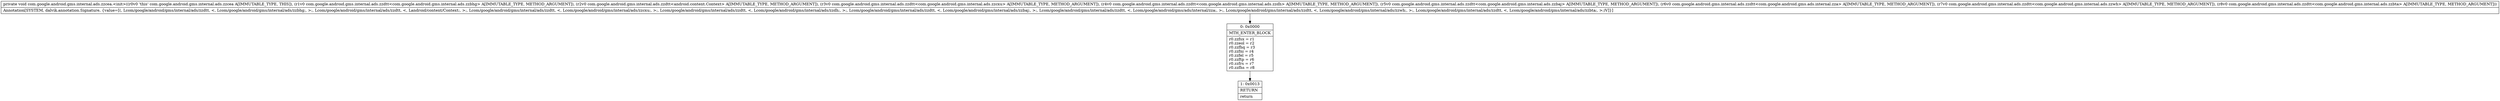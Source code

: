 digraph "CFG forcom.google.android.gms.internal.ads.zzcea.\<init\>(Lcom\/google\/android\/gms\/internal\/ads\/zzdtt;Lcom\/google\/android\/gms\/internal\/ads\/zzdtt;Lcom\/google\/android\/gms\/internal\/ads\/zzdtt;Lcom\/google\/android\/gms\/internal\/ads\/zzdtt;Lcom\/google\/android\/gms\/internal\/ads\/zzdtt;Lcom\/google\/android\/gms\/internal\/ads\/zzdtt;Lcom\/google\/android\/gms\/internal\/ads\/zzdtt;Lcom\/google\/android\/gms\/internal\/ads\/zzdtt;)V" {
Node_0 [shape=record,label="{0\:\ 0x0000|MTH_ENTER_BLOCK\l|r0.zzfsx = r1\lr0.zzeol = r2\lr0.zzfhq = r3\lr0.zzfni = r4\lr0.zzfel = r5\lr0.zzftp = r6\lr0.zzfrs = r7\lr0.zzfhs = r8\l}"];
Node_1 [shape=record,label="{1\:\ 0x0013|RETURN\l|return\l}"];
MethodNode[shape=record,label="{private void com.google.android.gms.internal.ads.zzcea.\<init\>((r0v0 'this' com.google.android.gms.internal.ads.zzcea A[IMMUTABLE_TYPE, THIS]), (r1v0 com.google.android.gms.internal.ads.zzdtt\<com.google.android.gms.internal.ads.zzbhg\> A[IMMUTABLE_TYPE, METHOD_ARGUMENT]), (r2v0 com.google.android.gms.internal.ads.zzdtt\<android.content.Context\> A[IMMUTABLE_TYPE, METHOD_ARGUMENT]), (r3v0 com.google.android.gms.internal.ads.zzdtt\<com.google.android.gms.internal.ads.zzcxu\> A[IMMUTABLE_TYPE, METHOD_ARGUMENT]), (r4v0 com.google.android.gms.internal.ads.zzdtt\<com.google.android.gms.internal.ads.zzdh\> A[IMMUTABLE_TYPE, METHOD_ARGUMENT]), (r5v0 com.google.android.gms.internal.ads.zzdtt\<com.google.android.gms.internal.ads.zzbaj\> A[IMMUTABLE_TYPE, METHOD_ARGUMENT]), (r6v0 com.google.android.gms.internal.ads.zzdtt\<com.google.android.gms.ads.internal.zza\> A[IMMUTABLE_TYPE, METHOD_ARGUMENT]), (r7v0 com.google.android.gms.internal.ads.zzdtt\<com.google.android.gms.internal.ads.zzwh\> A[IMMUTABLE_TYPE, METHOD_ARGUMENT]), (r8v0 com.google.android.gms.internal.ads.zzdtt\<com.google.android.gms.internal.ads.zzbta\> A[IMMUTABLE_TYPE, METHOD_ARGUMENT]))  | Annotation[SYSTEM, dalvik.annotation.Signature, \{value=[(, Lcom\/google\/android\/gms\/internal\/ads\/zzdtt, \<, Lcom\/google\/android\/gms\/internal\/ads\/zzbhg;, \>;, Lcom\/google\/android\/gms\/internal\/ads\/zzdtt, \<, Landroid\/content\/Context;, \>;, Lcom\/google\/android\/gms\/internal\/ads\/zzdtt, \<, Lcom\/google\/android\/gms\/internal\/ads\/zzcxu;, \>;, Lcom\/google\/android\/gms\/internal\/ads\/zzdtt, \<, Lcom\/google\/android\/gms\/internal\/ads\/zzdh;, \>;, Lcom\/google\/android\/gms\/internal\/ads\/zzdtt, \<, Lcom\/google\/android\/gms\/internal\/ads\/zzbaj;, \>;, Lcom\/google\/android\/gms\/internal\/ads\/zzdtt, \<, Lcom\/google\/android\/gms\/ads\/internal\/zza;, \>;, Lcom\/google\/android\/gms\/internal\/ads\/zzdtt, \<, Lcom\/google\/android\/gms\/internal\/ads\/zzwh;, \>;, Lcom\/google\/android\/gms\/internal\/ads\/zzdtt, \<, Lcom\/google\/android\/gms\/internal\/ads\/zzbta;, \>;)V]\}]\l}"];
MethodNode -> Node_0;
Node_0 -> Node_1;
}

